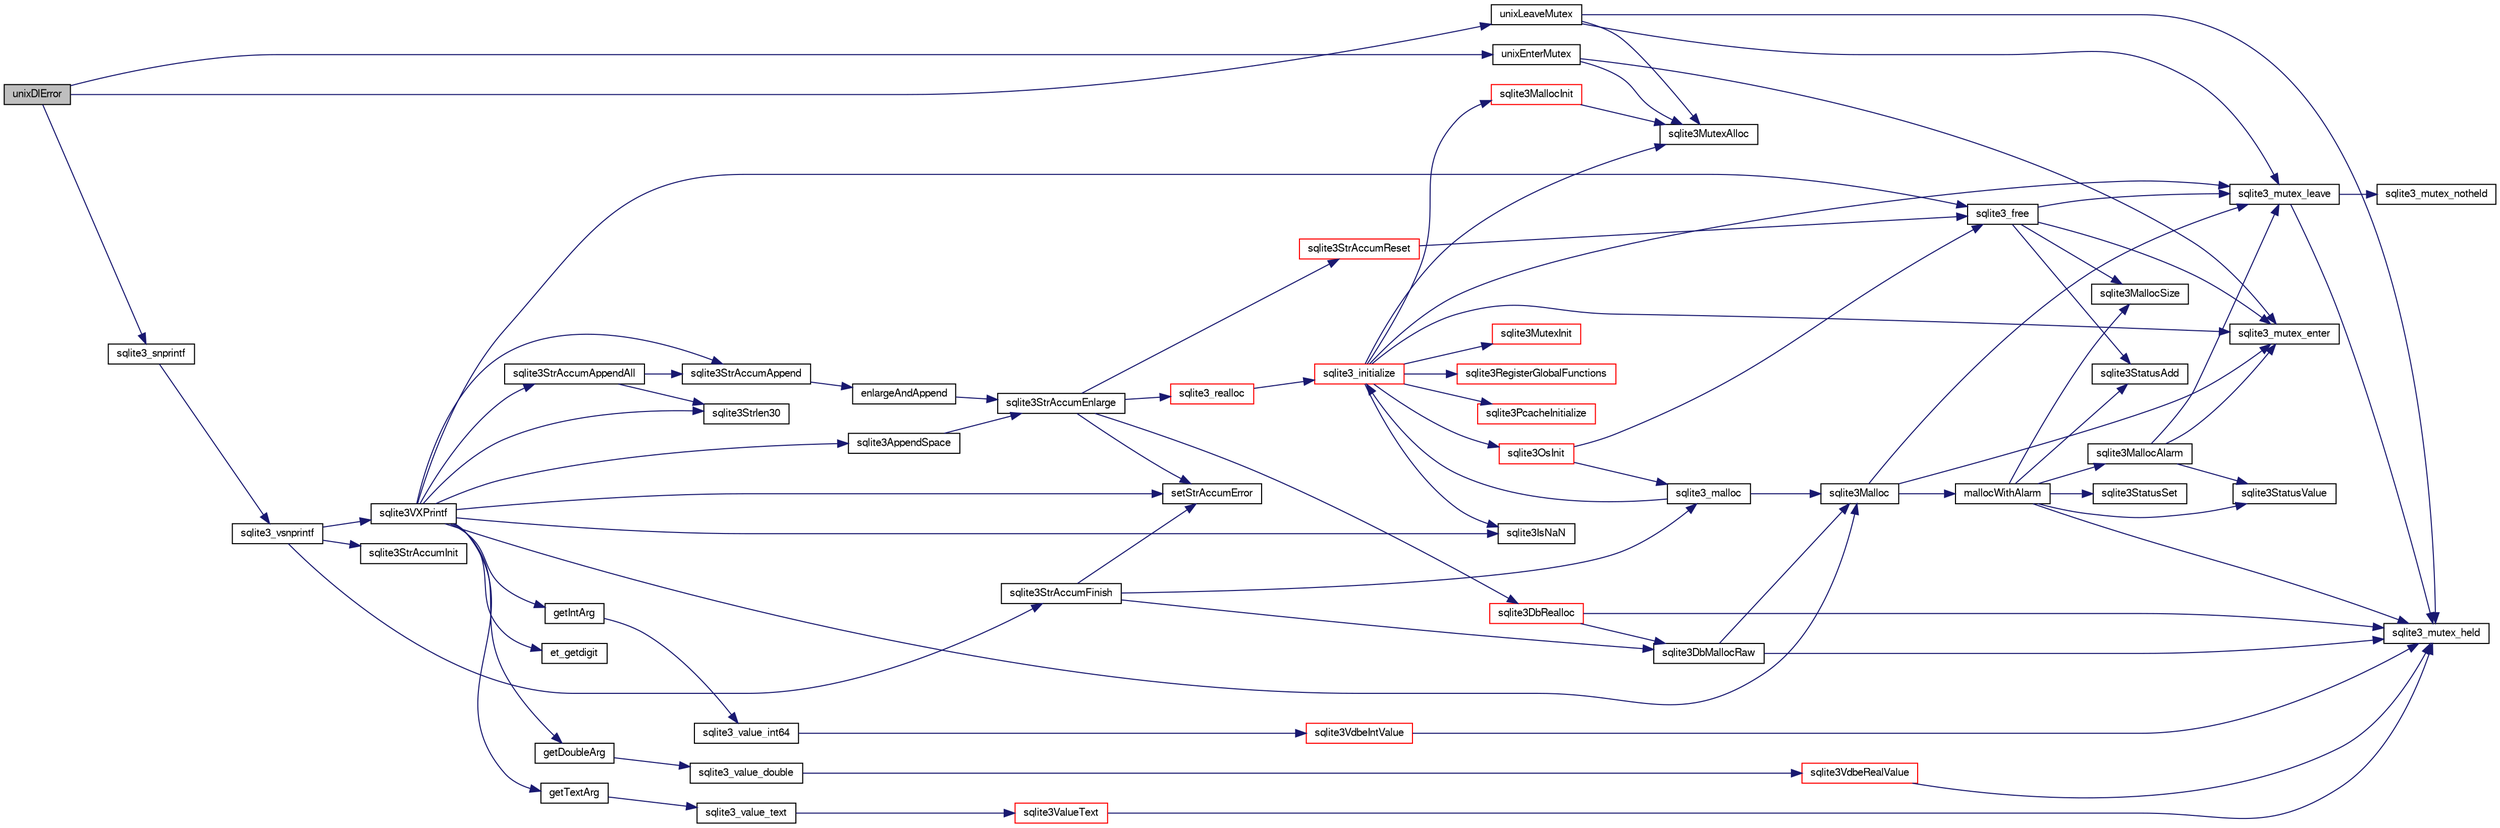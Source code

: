 digraph "unixDlError"
{
  edge [fontname="FreeSans",fontsize="10",labelfontname="FreeSans",labelfontsize="10"];
  node [fontname="FreeSans",fontsize="10",shape=record];
  rankdir="LR";
  Node845977 [label="unixDlError",height=0.2,width=0.4,color="black", fillcolor="grey75", style="filled", fontcolor="black"];
  Node845977 -> Node845978 [color="midnightblue",fontsize="10",style="solid",fontname="FreeSans"];
  Node845978 [label="unixEnterMutex",height=0.2,width=0.4,color="black", fillcolor="white", style="filled",URL="$sqlite3_8c.html#acd88d7bdc7f79108edc83ac379d3181f"];
  Node845978 -> Node845979 [color="midnightblue",fontsize="10",style="solid",fontname="FreeSans"];
  Node845979 [label="sqlite3_mutex_enter",height=0.2,width=0.4,color="black", fillcolor="white", style="filled",URL="$sqlite3_8c.html#a1c12cde690bd89f104de5cbad12a6bf5"];
  Node845978 -> Node845980 [color="midnightblue",fontsize="10",style="solid",fontname="FreeSans"];
  Node845980 [label="sqlite3MutexAlloc",height=0.2,width=0.4,color="black", fillcolor="white", style="filled",URL="$sqlite3_8c.html#a0e3f432ee581f6876b590e7ad7e84e19"];
  Node845977 -> Node845981 [color="midnightblue",fontsize="10",style="solid",fontname="FreeSans"];
  Node845981 [label="sqlite3_snprintf",height=0.2,width=0.4,color="black", fillcolor="white", style="filled",URL="$sqlite3_8c.html#aa2695a752e971577f5784122f2013c40"];
  Node845981 -> Node845982 [color="midnightblue",fontsize="10",style="solid",fontname="FreeSans"];
  Node845982 [label="sqlite3_vsnprintf",height=0.2,width=0.4,color="black", fillcolor="white", style="filled",URL="$sqlite3_8c.html#a0862c03aea71d62847e452aa655add42"];
  Node845982 -> Node845983 [color="midnightblue",fontsize="10",style="solid",fontname="FreeSans"];
  Node845983 [label="sqlite3StrAccumInit",height=0.2,width=0.4,color="black", fillcolor="white", style="filled",URL="$sqlite3_8c.html#aabf95e113b9d54d519cd15a56215f560"];
  Node845982 -> Node845984 [color="midnightblue",fontsize="10",style="solid",fontname="FreeSans"];
  Node845984 [label="sqlite3VXPrintf",height=0.2,width=0.4,color="black", fillcolor="white", style="filled",URL="$sqlite3_8c.html#a63c25806c9bd4a2b76f9a0eb232c6bde"];
  Node845984 -> Node845985 [color="midnightblue",fontsize="10",style="solid",fontname="FreeSans"];
  Node845985 [label="sqlite3StrAccumAppend",height=0.2,width=0.4,color="black", fillcolor="white", style="filled",URL="$sqlite3_8c.html#a56664fa33def33c5a5245b623441d5e0"];
  Node845985 -> Node845986 [color="midnightblue",fontsize="10",style="solid",fontname="FreeSans"];
  Node845986 [label="enlargeAndAppend",height=0.2,width=0.4,color="black", fillcolor="white", style="filled",URL="$sqlite3_8c.html#a25b21e61dc0883d849890eaa8a18088a"];
  Node845986 -> Node845987 [color="midnightblue",fontsize="10",style="solid",fontname="FreeSans"];
  Node845987 [label="sqlite3StrAccumEnlarge",height=0.2,width=0.4,color="black", fillcolor="white", style="filled",URL="$sqlite3_8c.html#a38976500a97c69d65086eeccca82dd96"];
  Node845987 -> Node845988 [color="midnightblue",fontsize="10",style="solid",fontname="FreeSans"];
  Node845988 [label="setStrAccumError",height=0.2,width=0.4,color="black", fillcolor="white", style="filled",URL="$sqlite3_8c.html#a3dc479a1fc8ba1ab8edfe51f8a0b102c"];
  Node845987 -> Node845989 [color="midnightblue",fontsize="10",style="solid",fontname="FreeSans"];
  Node845989 [label="sqlite3StrAccumReset",height=0.2,width=0.4,color="red", fillcolor="white", style="filled",URL="$sqlite3_8c.html#ad7e70f4ec9d2fa3a63a371e2c7c555d8"];
  Node845989 -> Node845996 [color="midnightblue",fontsize="10",style="solid",fontname="FreeSans"];
  Node845996 [label="sqlite3_free",height=0.2,width=0.4,color="black", fillcolor="white", style="filled",URL="$sqlite3_8c.html#a6552349e36a8a691af5487999ab09519"];
  Node845996 -> Node845979 [color="midnightblue",fontsize="10",style="solid",fontname="FreeSans"];
  Node845996 -> Node845997 [color="midnightblue",fontsize="10",style="solid",fontname="FreeSans"];
  Node845997 [label="sqlite3StatusAdd",height=0.2,width=0.4,color="black", fillcolor="white", style="filled",URL="$sqlite3_8c.html#afa029f93586aeab4cc85360905dae9cd"];
  Node845996 -> Node845994 [color="midnightblue",fontsize="10",style="solid",fontname="FreeSans"];
  Node845994 [label="sqlite3MallocSize",height=0.2,width=0.4,color="black", fillcolor="white", style="filled",URL="$sqlite3_8c.html#acf5d2a5f35270bafb050bd2def576955"];
  Node845996 -> Node845998 [color="midnightblue",fontsize="10",style="solid",fontname="FreeSans"];
  Node845998 [label="sqlite3_mutex_leave",height=0.2,width=0.4,color="black", fillcolor="white", style="filled",URL="$sqlite3_8c.html#a5838d235601dbd3c1fa993555c6bcc93"];
  Node845998 -> Node845991 [color="midnightblue",fontsize="10",style="solid",fontname="FreeSans"];
  Node845991 [label="sqlite3_mutex_held",height=0.2,width=0.4,color="black", fillcolor="white", style="filled",URL="$sqlite3_8c.html#acf77da68932b6bc163c5e68547ecc3e7"];
  Node845998 -> Node845999 [color="midnightblue",fontsize="10",style="solid",fontname="FreeSans"];
  Node845999 [label="sqlite3_mutex_notheld",height=0.2,width=0.4,color="black", fillcolor="white", style="filled",URL="$sqlite3_8c.html#a83967c837c1c000d3b5adcfaa688f5dc"];
  Node845987 -> Node846000 [color="midnightblue",fontsize="10",style="solid",fontname="FreeSans"];
  Node846000 [label="sqlite3DbRealloc",height=0.2,width=0.4,color="red", fillcolor="white", style="filled",URL="$sqlite3_8c.html#ae028f4902a9d29bcaf310ff289ee87dc"];
  Node846000 -> Node845991 [color="midnightblue",fontsize="10",style="solid",fontname="FreeSans"];
  Node846000 -> Node846001 [color="midnightblue",fontsize="10",style="solid",fontname="FreeSans"];
  Node846001 [label="sqlite3DbMallocRaw",height=0.2,width=0.4,color="black", fillcolor="white", style="filled",URL="$sqlite3_8c.html#abbe8be0cf7175e11ddc3e2218fad924e"];
  Node846001 -> Node845991 [color="midnightblue",fontsize="10",style="solid",fontname="FreeSans"];
  Node846001 -> Node846002 [color="midnightblue",fontsize="10",style="solid",fontname="FreeSans"];
  Node846002 [label="sqlite3Malloc",height=0.2,width=0.4,color="black", fillcolor="white", style="filled",URL="$sqlite3_8c.html#a361a2eaa846b1885f123abe46f5d8b2b"];
  Node846002 -> Node845979 [color="midnightblue",fontsize="10",style="solid",fontname="FreeSans"];
  Node846002 -> Node846003 [color="midnightblue",fontsize="10",style="solid",fontname="FreeSans"];
  Node846003 [label="mallocWithAlarm",height=0.2,width=0.4,color="black", fillcolor="white", style="filled",URL="$sqlite3_8c.html#ab070d5cf8e48ec8a6a43cf025d48598b"];
  Node846003 -> Node845991 [color="midnightblue",fontsize="10",style="solid",fontname="FreeSans"];
  Node846003 -> Node846004 [color="midnightblue",fontsize="10",style="solid",fontname="FreeSans"];
  Node846004 [label="sqlite3StatusSet",height=0.2,width=0.4,color="black", fillcolor="white", style="filled",URL="$sqlite3_8c.html#afec7586c01fcb5ea17dc9d7725a589d9"];
  Node846003 -> Node846005 [color="midnightblue",fontsize="10",style="solid",fontname="FreeSans"];
  Node846005 [label="sqlite3StatusValue",height=0.2,width=0.4,color="black", fillcolor="white", style="filled",URL="$sqlite3_8c.html#a30b8ac296c6e200c1fa57708d52c6ef6"];
  Node846003 -> Node846006 [color="midnightblue",fontsize="10",style="solid",fontname="FreeSans"];
  Node846006 [label="sqlite3MallocAlarm",height=0.2,width=0.4,color="black", fillcolor="white", style="filled",URL="$sqlite3_8c.html#ada66988e8471d1198f3219c062377508"];
  Node846006 -> Node846005 [color="midnightblue",fontsize="10",style="solid",fontname="FreeSans"];
  Node846006 -> Node845998 [color="midnightblue",fontsize="10",style="solid",fontname="FreeSans"];
  Node846006 -> Node845979 [color="midnightblue",fontsize="10",style="solid",fontname="FreeSans"];
  Node846003 -> Node845994 [color="midnightblue",fontsize="10",style="solid",fontname="FreeSans"];
  Node846003 -> Node845997 [color="midnightblue",fontsize="10",style="solid",fontname="FreeSans"];
  Node846002 -> Node845998 [color="midnightblue",fontsize="10",style="solid",fontname="FreeSans"];
  Node845987 -> Node846180 [color="midnightblue",fontsize="10",style="solid",fontname="FreeSans"];
  Node846180 [label="sqlite3_realloc",height=0.2,width=0.4,color="red", fillcolor="white", style="filled",URL="$sqlite3_8c.html#a822d9e42f6ab4b2ec803f311aeb9618d"];
  Node846180 -> Node846008 [color="midnightblue",fontsize="10",style="solid",fontname="FreeSans"];
  Node846008 [label="sqlite3_initialize",height=0.2,width=0.4,color="red", fillcolor="white", style="filled",URL="$sqlite3_8c.html#ab0c0ee2d5d4cf8b28e9572296a8861df"];
  Node846008 -> Node846009 [color="midnightblue",fontsize="10",style="solid",fontname="FreeSans"];
  Node846009 [label="sqlite3MutexInit",height=0.2,width=0.4,color="red", fillcolor="white", style="filled",URL="$sqlite3_8c.html#a7906afcdd1cdb3d0007eb932398a1158"];
  Node846008 -> Node845980 [color="midnightblue",fontsize="10",style="solid",fontname="FreeSans"];
  Node846008 -> Node845979 [color="midnightblue",fontsize="10",style="solid",fontname="FreeSans"];
  Node846008 -> Node846027 [color="midnightblue",fontsize="10",style="solid",fontname="FreeSans"];
  Node846027 [label="sqlite3MallocInit",height=0.2,width=0.4,color="red", fillcolor="white", style="filled",URL="$sqlite3_8c.html#a9e06f9e7cad0d83ce80ab493c9533552"];
  Node846027 -> Node845980 [color="midnightblue",fontsize="10",style="solid",fontname="FreeSans"];
  Node846008 -> Node845998 [color="midnightblue",fontsize="10",style="solid",fontname="FreeSans"];
  Node846008 -> Node846070 [color="midnightblue",fontsize="10",style="solid",fontname="FreeSans"];
  Node846070 [label="sqlite3RegisterGlobalFunctions",height=0.2,width=0.4,color="red", fillcolor="white", style="filled",URL="$sqlite3_8c.html#a9f75bd111010f29e1b8d74344473c4ec"];
  Node846008 -> Node846248 [color="midnightblue",fontsize="10",style="solid",fontname="FreeSans"];
  Node846248 [label="sqlite3PcacheInitialize",height=0.2,width=0.4,color="red", fillcolor="white", style="filled",URL="$sqlite3_8c.html#a2902c61ddc88bea002c4d69fe4052b1f"];
  Node846008 -> Node846249 [color="midnightblue",fontsize="10",style="solid",fontname="FreeSans"];
  Node846249 [label="sqlite3OsInit",height=0.2,width=0.4,color="red", fillcolor="white", style="filled",URL="$sqlite3_8c.html#afeaa886fe1ca086a30fd278b1d069762"];
  Node846249 -> Node846033 [color="midnightblue",fontsize="10",style="solid",fontname="FreeSans"];
  Node846033 [label="sqlite3_malloc",height=0.2,width=0.4,color="black", fillcolor="white", style="filled",URL="$sqlite3_8c.html#ac79dba55fc32b6a840cf5a9769bce7cd"];
  Node846033 -> Node846008 [color="midnightblue",fontsize="10",style="solid",fontname="FreeSans"];
  Node846033 -> Node846002 [color="midnightblue",fontsize="10",style="solid",fontname="FreeSans"];
  Node846249 -> Node845996 [color="midnightblue",fontsize="10",style="solid",fontname="FreeSans"];
  Node846008 -> Node846148 [color="midnightblue",fontsize="10",style="solid",fontname="FreeSans"];
  Node846148 [label="sqlite3IsNaN",height=0.2,width=0.4,color="black", fillcolor="white", style="filled",URL="$sqlite3_8c.html#aed4d78203877c3486765ccbc7feebb50"];
  Node845984 -> Node846255 [color="midnightblue",fontsize="10",style="solid",fontname="FreeSans"];
  Node846255 [label="getIntArg",height=0.2,width=0.4,color="black", fillcolor="white", style="filled",URL="$sqlite3_8c.html#abff258963dbd9205fb299851a64c67be"];
  Node846255 -> Node846139 [color="midnightblue",fontsize="10",style="solid",fontname="FreeSans"];
  Node846139 [label="sqlite3_value_int64",height=0.2,width=0.4,color="black", fillcolor="white", style="filled",URL="$sqlite3_8c.html#ab38d8627f4750672e72712df0b709e0d"];
  Node846139 -> Node846127 [color="midnightblue",fontsize="10",style="solid",fontname="FreeSans"];
  Node846127 [label="sqlite3VdbeIntValue",height=0.2,width=0.4,color="red", fillcolor="white", style="filled",URL="$sqlite3_8c.html#a3dc28e3bfdbecf81633c3697a3aacd45"];
  Node846127 -> Node845991 [color="midnightblue",fontsize="10",style="solid",fontname="FreeSans"];
  Node845984 -> Node846002 [color="midnightblue",fontsize="10",style="solid",fontname="FreeSans"];
  Node845984 -> Node845988 [color="midnightblue",fontsize="10",style="solid",fontname="FreeSans"];
  Node845984 -> Node846256 [color="midnightblue",fontsize="10",style="solid",fontname="FreeSans"];
  Node846256 [label="getDoubleArg",height=0.2,width=0.4,color="black", fillcolor="white", style="filled",URL="$sqlite3_8c.html#a1cf25120072c85bd261983b24c12c3d9"];
  Node846256 -> Node846143 [color="midnightblue",fontsize="10",style="solid",fontname="FreeSans"];
  Node846143 [label="sqlite3_value_double",height=0.2,width=0.4,color="black", fillcolor="white", style="filled",URL="$sqlite3_8c.html#a3e50c1a2dd484a8b6911c9d163816b88"];
  Node846143 -> Node846144 [color="midnightblue",fontsize="10",style="solid",fontname="FreeSans"];
  Node846144 [label="sqlite3VdbeRealValue",height=0.2,width=0.4,color="red", fillcolor="white", style="filled",URL="$sqlite3_8c.html#a5bf943a4f9a5516911b3bc610e3d64e0"];
  Node846144 -> Node845991 [color="midnightblue",fontsize="10",style="solid",fontname="FreeSans"];
  Node845984 -> Node846148 [color="midnightblue",fontsize="10",style="solid",fontname="FreeSans"];
  Node845984 -> Node846068 [color="midnightblue",fontsize="10",style="solid",fontname="FreeSans"];
  Node846068 [label="sqlite3Strlen30",height=0.2,width=0.4,color="black", fillcolor="white", style="filled",URL="$sqlite3_8c.html#a3dcd80ba41f1a308193dee74857b62a7"];
  Node845984 -> Node846257 [color="midnightblue",fontsize="10",style="solid",fontname="FreeSans"];
  Node846257 [label="et_getdigit",height=0.2,width=0.4,color="black", fillcolor="white", style="filled",URL="$sqlite3_8c.html#a40c5a308749ad07cc2397a53e081bff0"];
  Node845984 -> Node846258 [color="midnightblue",fontsize="10",style="solid",fontname="FreeSans"];
  Node846258 [label="getTextArg",height=0.2,width=0.4,color="black", fillcolor="white", style="filled",URL="$sqlite3_8c.html#afbb41850423ef20071cefaab0431e04d"];
  Node846258 -> Node846073 [color="midnightblue",fontsize="10",style="solid",fontname="FreeSans"];
  Node846073 [label="sqlite3_value_text",height=0.2,width=0.4,color="black", fillcolor="white", style="filled",URL="$sqlite3_8c.html#aef2ace3239e6dd59c74110faa70f8171"];
  Node846073 -> Node846074 [color="midnightblue",fontsize="10",style="solid",fontname="FreeSans"];
  Node846074 [label="sqlite3ValueText",height=0.2,width=0.4,color="red", fillcolor="white", style="filled",URL="$sqlite3_8c.html#ad567a94e52d1adf81f4857fdba00a59b"];
  Node846074 -> Node845991 [color="midnightblue",fontsize="10",style="solid",fontname="FreeSans"];
  Node845984 -> Node846259 [color="midnightblue",fontsize="10",style="solid",fontname="FreeSans"];
  Node846259 [label="sqlite3StrAccumAppendAll",height=0.2,width=0.4,color="black", fillcolor="white", style="filled",URL="$sqlite3_8c.html#acaf8f3e4f99a3c3a4a77e9c987547289"];
  Node846259 -> Node845985 [color="midnightblue",fontsize="10",style="solid",fontname="FreeSans"];
  Node846259 -> Node846068 [color="midnightblue",fontsize="10",style="solid",fontname="FreeSans"];
  Node845984 -> Node846260 [color="midnightblue",fontsize="10",style="solid",fontname="FreeSans"];
  Node846260 [label="sqlite3AppendSpace",height=0.2,width=0.4,color="black", fillcolor="white", style="filled",URL="$sqlite3_8c.html#aefd38a5afc0020d4a93855c3ee7c63a8"];
  Node846260 -> Node845987 [color="midnightblue",fontsize="10",style="solid",fontname="FreeSans"];
  Node845984 -> Node845996 [color="midnightblue",fontsize="10",style="solid",fontname="FreeSans"];
  Node845982 -> Node846032 [color="midnightblue",fontsize="10",style="solid",fontname="FreeSans"];
  Node846032 [label="sqlite3StrAccumFinish",height=0.2,width=0.4,color="black", fillcolor="white", style="filled",URL="$sqlite3_8c.html#adb7f26b10ac1b847db6f000ef4c2e2ba"];
  Node846032 -> Node846001 [color="midnightblue",fontsize="10",style="solid",fontname="FreeSans"];
  Node846032 -> Node846033 [color="midnightblue",fontsize="10",style="solid",fontname="FreeSans"];
  Node846032 -> Node845988 [color="midnightblue",fontsize="10",style="solid",fontname="FreeSans"];
  Node845977 -> Node846261 [color="midnightblue",fontsize="10",style="solid",fontname="FreeSans"];
  Node846261 [label="unixLeaveMutex",height=0.2,width=0.4,color="black", fillcolor="white", style="filled",URL="$sqlite3_8c.html#acd189e7befeaa8d370808bcb6c22f339"];
  Node846261 -> Node845998 [color="midnightblue",fontsize="10",style="solid",fontname="FreeSans"];
  Node846261 -> Node845980 [color="midnightblue",fontsize="10",style="solid",fontname="FreeSans"];
  Node846261 -> Node845991 [color="midnightblue",fontsize="10",style="solid",fontname="FreeSans"];
}
